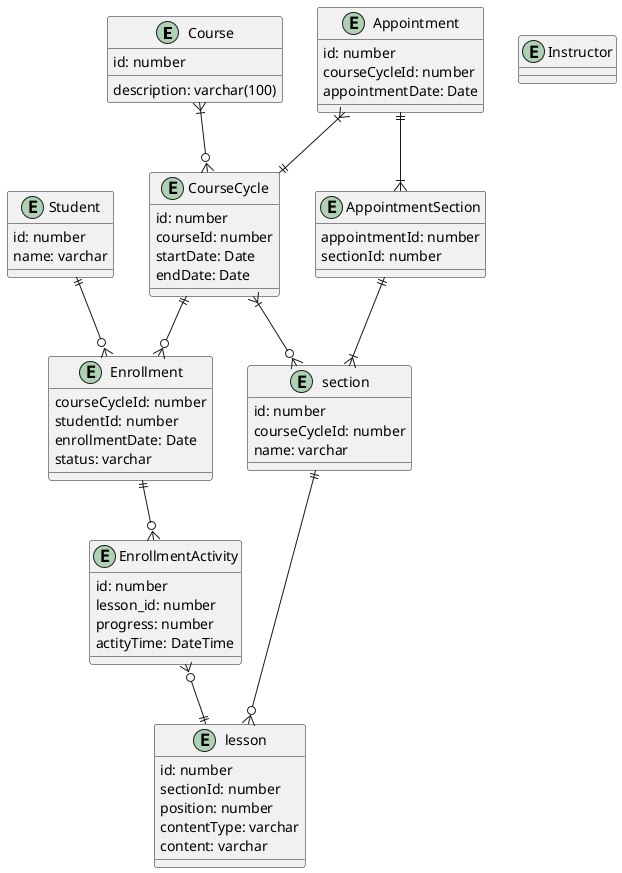 @startuml
entity "Course" as c  {
    id: number
    description: varchar(100)

}

entity "CourseCycle" as cc {
    id: number
    courseId: number
    startDate: Date
    endDate: Date
}

c }|--o{ cc

entity "Student" as s {
    id: number
    name: varchar

}

entity "Enrollment" as e {
    courseCycleId: number
    studentId: number
    enrollmentDate: Date
    status: varchar
}

s ||--o{ e
cc ||--o{e

entity "Instructor" as i {


}

entity "section" as sec {
    id: number
    courseCycleId: number
    name: varchar

}

cc }|--o{sec

entity "lesson" as le {
    id: number
    sectionId: number
    position: number
    contentType: varchar
    content: varchar
}

sec ||--o{le

entity "Appointment" as app {
    id: number
    courseCycleId: number
    appointmentDate: Date

}

entity "AppointmentSection" as apsec {
    appointmentId: number
    sectionId: number
}

app }|--|| cc
app ||--|{apsec
apsec ||--|{sec

entity "EnrollmentActivity" as ea {
    id: number
    lesson_id: number
    progress: number
    actityTime: DateTime
}
e||--o{ea
ea}o--||le
@enduml
